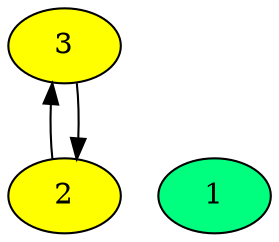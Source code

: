 digraph time_source_tree {
  rankdir="BT";
  "2" -> "3";
  "3" -> "2";
  "2" [fillcolor="yellow" style="filled"];
  "3" [fillcolor="yellow" style="filled"];
  "1" [rank="source" fillcolor="#00FF7F" style="filled"];
}
